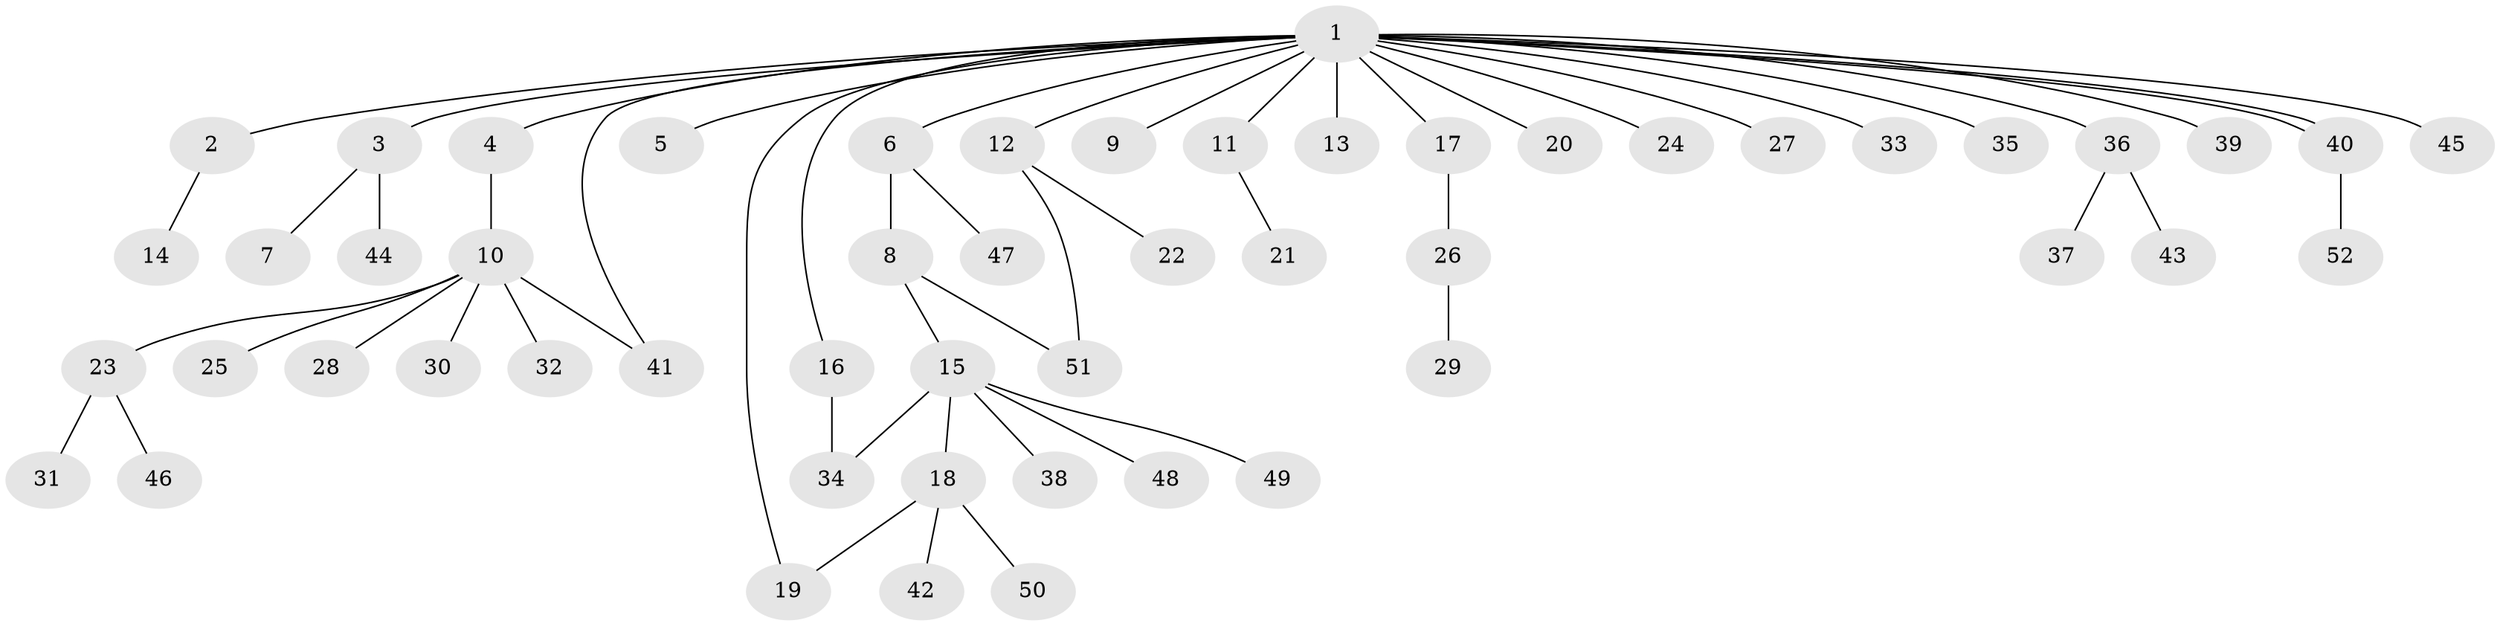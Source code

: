 // Generated by graph-tools (version 1.1) at 2025/25/03/09/25 03:25:57]
// undirected, 52 vertices, 56 edges
graph export_dot {
graph [start="1"]
  node [color=gray90,style=filled];
  1;
  2;
  3;
  4;
  5;
  6;
  7;
  8;
  9;
  10;
  11;
  12;
  13;
  14;
  15;
  16;
  17;
  18;
  19;
  20;
  21;
  22;
  23;
  24;
  25;
  26;
  27;
  28;
  29;
  30;
  31;
  32;
  33;
  34;
  35;
  36;
  37;
  38;
  39;
  40;
  41;
  42;
  43;
  44;
  45;
  46;
  47;
  48;
  49;
  50;
  51;
  52;
  1 -- 2;
  1 -- 3;
  1 -- 4;
  1 -- 5;
  1 -- 6;
  1 -- 9;
  1 -- 11;
  1 -- 12;
  1 -- 13;
  1 -- 16;
  1 -- 17;
  1 -- 19;
  1 -- 20;
  1 -- 24;
  1 -- 27;
  1 -- 33;
  1 -- 35;
  1 -- 36;
  1 -- 39;
  1 -- 40;
  1 -- 40;
  1 -- 41;
  1 -- 45;
  2 -- 14;
  3 -- 7;
  3 -- 44;
  4 -- 10;
  6 -- 8;
  6 -- 47;
  8 -- 15;
  8 -- 51;
  10 -- 23;
  10 -- 25;
  10 -- 28;
  10 -- 30;
  10 -- 32;
  10 -- 41;
  11 -- 21;
  12 -- 22;
  12 -- 51;
  15 -- 18;
  15 -- 34;
  15 -- 38;
  15 -- 48;
  15 -- 49;
  16 -- 34;
  17 -- 26;
  18 -- 19;
  18 -- 42;
  18 -- 50;
  23 -- 31;
  23 -- 46;
  26 -- 29;
  36 -- 37;
  36 -- 43;
  40 -- 52;
}
